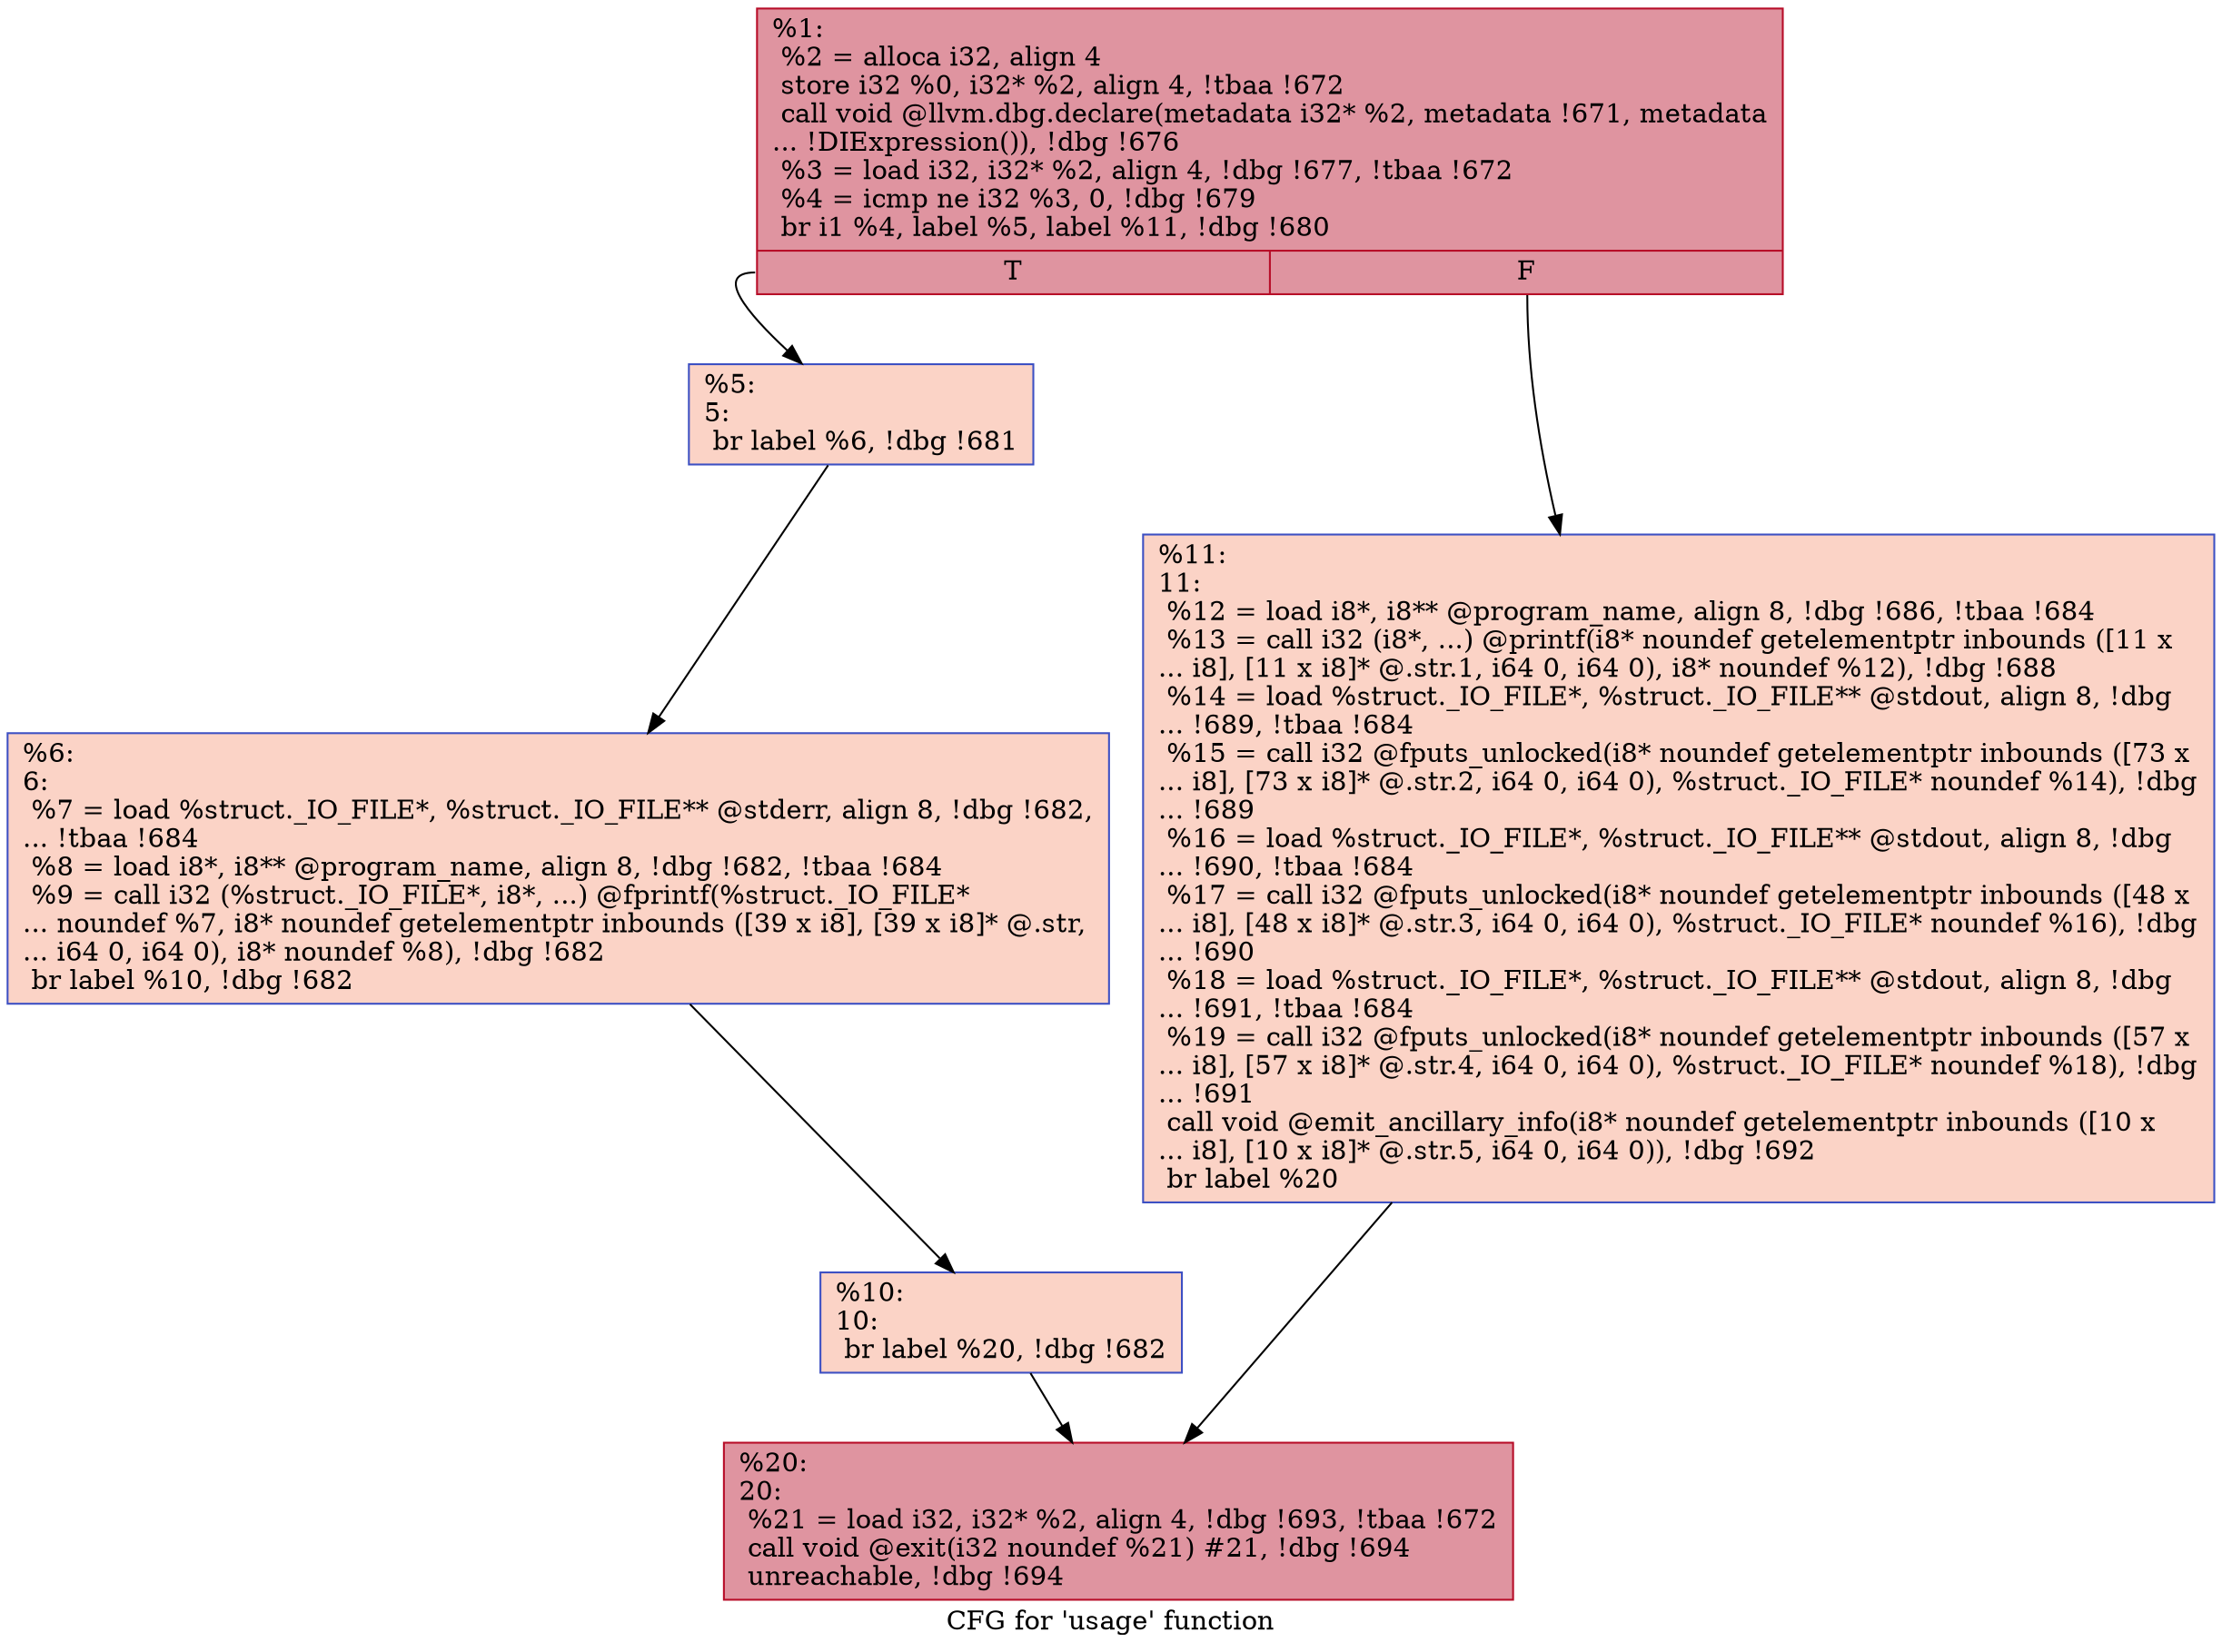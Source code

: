 digraph "CFG for 'usage' function" {
	label="CFG for 'usage' function";

	Node0xa14220 [shape=record,color="#b70d28ff", style=filled, fillcolor="#b70d2870",label="{%1:\l  %2 = alloca i32, align 4\l  store i32 %0, i32* %2, align 4, !tbaa !672\l  call void @llvm.dbg.declare(metadata i32* %2, metadata !671, metadata\l... !DIExpression()), !dbg !676\l  %3 = load i32, i32* %2, align 4, !dbg !677, !tbaa !672\l  %4 = icmp ne i32 %3, 0, !dbg !679\l  br i1 %4, label %5, label %11, !dbg !680\l|{<s0>T|<s1>F}}"];
	Node0xa14220:s0 -> Node0x9d89d0;
	Node0xa14220:s1 -> Node0xa2b050;
	Node0x9d89d0 [shape=record,color="#3d50c3ff", style=filled, fillcolor="#f59c7d70",label="{%5:\l5:                                                \l  br label %6, !dbg !681\l}"];
	Node0x9d89d0 -> Node0xa2afb0;
	Node0xa2afb0 [shape=record,color="#3d50c3ff", style=filled, fillcolor="#f59c7d70",label="{%6:\l6:                                                \l  %7 = load %struct._IO_FILE*, %struct._IO_FILE** @stderr, align 8, !dbg !682,\l... !tbaa !684\l  %8 = load i8*, i8** @program_name, align 8, !dbg !682, !tbaa !684\l  %9 = call i32 (%struct._IO_FILE*, i8*, ...) @fprintf(%struct._IO_FILE*\l... noundef %7, i8* noundef getelementptr inbounds ([39 x i8], [39 x i8]* @.str,\l... i64 0, i64 0), i8* noundef %8), !dbg !682\l  br label %10, !dbg !682\l}"];
	Node0xa2afb0 -> Node0xa2b000;
	Node0xa2b000 [shape=record,color="#3d50c3ff", style=filled, fillcolor="#f59c7d70",label="{%10:\l10:                                               \l  br label %20, !dbg !682\l}"];
	Node0xa2b000 -> Node0xa2b0a0;
	Node0xa2b050 [shape=record,color="#3d50c3ff", style=filled, fillcolor="#f59c7d70",label="{%11:\l11:                                               \l  %12 = load i8*, i8** @program_name, align 8, !dbg !686, !tbaa !684\l  %13 = call i32 (i8*, ...) @printf(i8* noundef getelementptr inbounds ([11 x\l... i8], [11 x i8]* @.str.1, i64 0, i64 0), i8* noundef %12), !dbg !688\l  %14 = load %struct._IO_FILE*, %struct._IO_FILE** @stdout, align 8, !dbg\l... !689, !tbaa !684\l  %15 = call i32 @fputs_unlocked(i8* noundef getelementptr inbounds ([73 x\l... i8], [73 x i8]* @.str.2, i64 0, i64 0), %struct._IO_FILE* noundef %14), !dbg\l... !689\l  %16 = load %struct._IO_FILE*, %struct._IO_FILE** @stdout, align 8, !dbg\l... !690, !tbaa !684\l  %17 = call i32 @fputs_unlocked(i8* noundef getelementptr inbounds ([48 x\l... i8], [48 x i8]* @.str.3, i64 0, i64 0), %struct._IO_FILE* noundef %16), !dbg\l... !690\l  %18 = load %struct._IO_FILE*, %struct._IO_FILE** @stdout, align 8, !dbg\l... !691, !tbaa !684\l  %19 = call i32 @fputs_unlocked(i8* noundef getelementptr inbounds ([57 x\l... i8], [57 x i8]* @.str.4, i64 0, i64 0), %struct._IO_FILE* noundef %18), !dbg\l... !691\l  call void @emit_ancillary_info(i8* noundef getelementptr inbounds ([10 x\l... i8], [10 x i8]* @.str.5, i64 0, i64 0)), !dbg !692\l  br label %20\l}"];
	Node0xa2b050 -> Node0xa2b0a0;
	Node0xa2b0a0 [shape=record,color="#b70d28ff", style=filled, fillcolor="#b70d2870",label="{%20:\l20:                                               \l  %21 = load i32, i32* %2, align 4, !dbg !693, !tbaa !672\l  call void @exit(i32 noundef %21) #21, !dbg !694\l  unreachable, !dbg !694\l}"];
}
